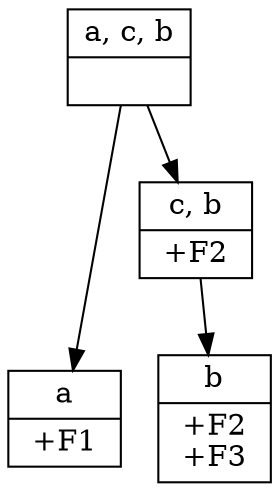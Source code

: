 // None
digraph {
	0 [label="{<segs> a, c, b |<feats>  }",shape=record]
	1 [label="{<segs> a |<feats> +F1 }",shape=record]
	2 [label="{<segs> c, b |<feats> +F2 }",shape=record]
	3 [label="{<segs> b |<feats> +F2\n+F3 }",shape=record]
	0 -> 1	0 -> 2	2 -> 3
{rank=same; 1 3}
}